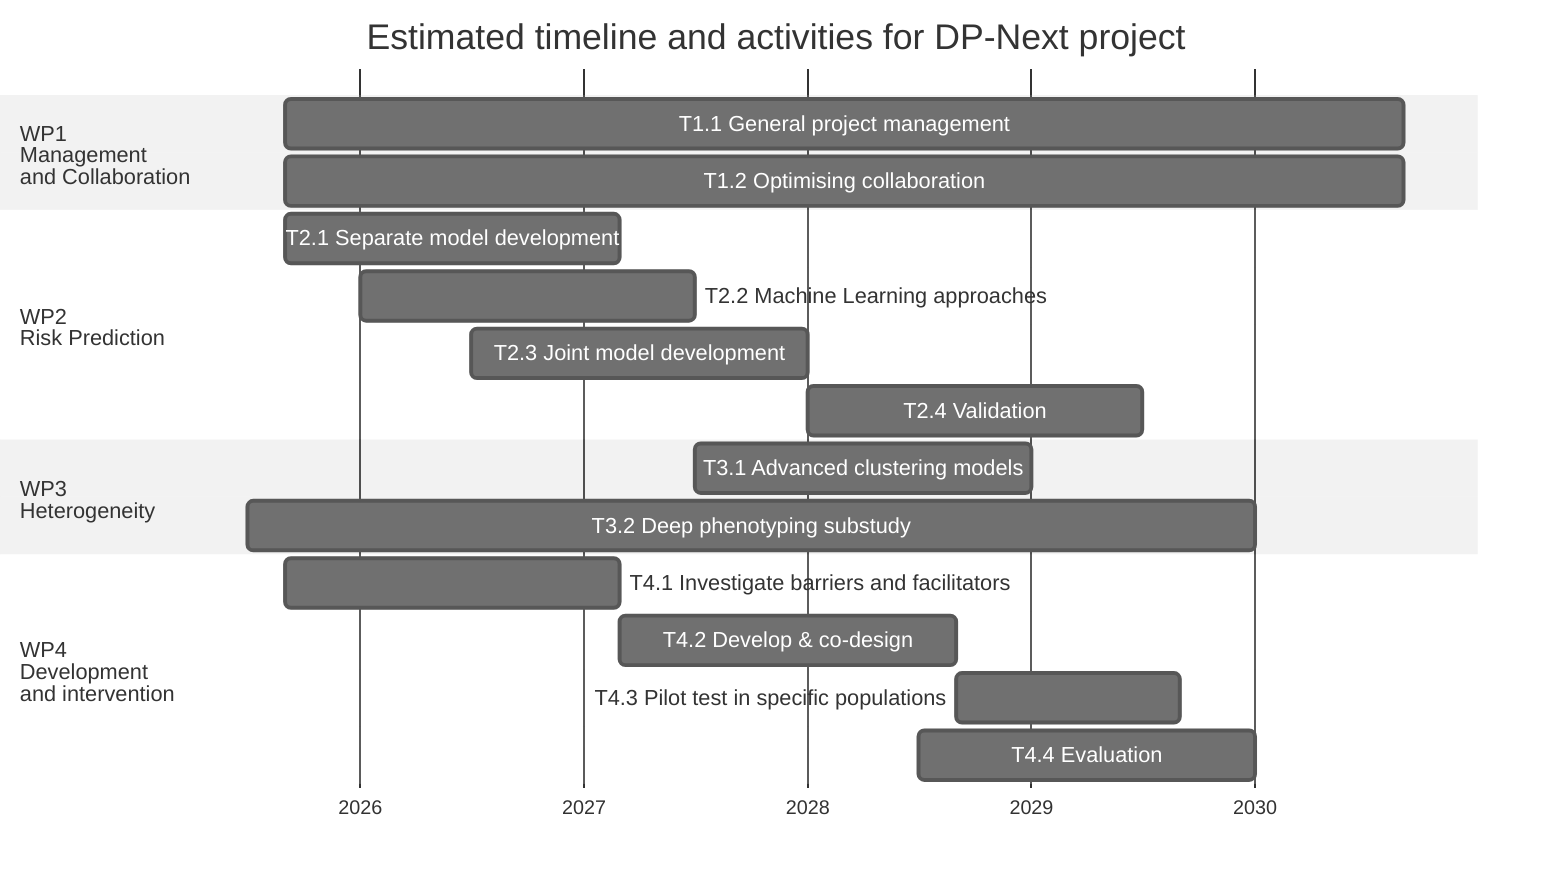 %%{init: {
  'theme': 'neutral',
  'gantt': {
    'barHeight': 25,
    'leftPadding': 125
  }
}}%%
gantt
    title Estimated timeline and activities for DP-Next project
    dateFormat  YYYY-MM-DD
    axisFormat %Y
    tickInterval 1year
    todayMarker off
    %% (`excludes` accepts specific dates in YYYY-MM-DD format, days of the week ("sunday") or "weekends", but not the word "weekdays".)

    section WP1<br>Management<br>and Collaboration
    T1.1 General project management: t1_1, 2025-09-01, 5y
    T1.2 Optimising collaboration: t1_2, 2025-09-01, 5y

    section WP2<br>Risk Prediction
    T2.1 Separate model development: t2_1, 2025-09-01, 18M
    T2.2 Machine Learning approaches: t2_2, 2026-01-01, 18M
    T2.3 Joint model development: t2_3, 2026-07-01, 18M
    T2.4 Validation: t2_4, 2028-01-01, 18M

    section WP3<br>Heterogeneity
    T3.1 Advanced clustering models: t3_1, 2027-07-01, 18M
    T3.2 Deep phenotyping substudy: t3_2, 2025-07-01, 54M

    section WP4<br>Development<br>and intervention
    T4.1 Investigate barriers and facilitators: t4_1, 2025-09-01, 18M
    T4.2 Develop & co-design: t4_2, after t4_1, 18M
    T4.3 Pilot test in specific populations: t4_3, after t4_2, 1y
    T4.4 Evaluation: t4_4, 2028-07-01, 18M